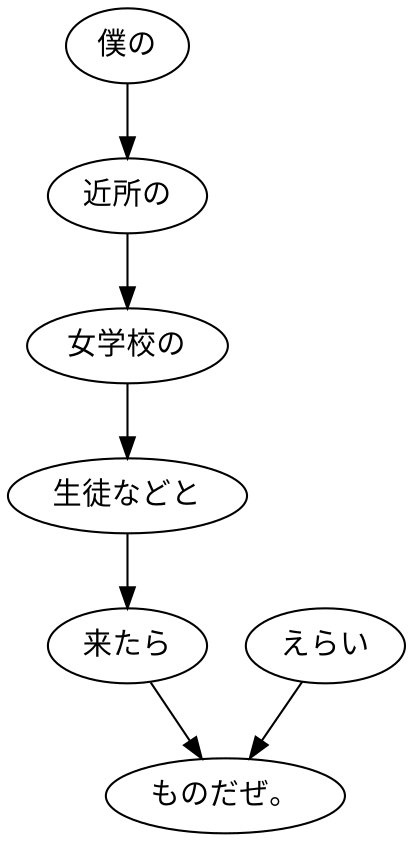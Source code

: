 digraph graph3717 {
	node0 [label="僕の"];
	node1 [label="近所の"];
	node2 [label="女学校の"];
	node3 [label="生徒などと"];
	node4 [label="来たら"];
	node5 [label="えらい"];
	node6 [label="ものだぜ。"];
	node0 -> node1;
	node1 -> node2;
	node2 -> node3;
	node3 -> node4;
	node4 -> node6;
	node5 -> node6;
}
